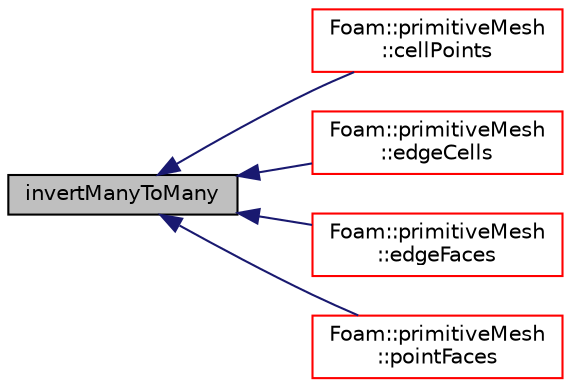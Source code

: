 digraph "invertManyToMany"
{
  bgcolor="transparent";
  edge [fontname="Helvetica",fontsize="10",labelfontname="Helvetica",labelfontsize="10"];
  node [fontname="Helvetica",fontsize="10",shape=record];
  rankdir="LR";
  Node1 [label="invertManyToMany",height=0.2,width=0.4,color="black", fillcolor="grey75", style="filled", fontcolor="black"];
  Node1 -> Node2 [dir="back",color="midnightblue",fontsize="10",style="solid",fontname="Helvetica"];
  Node2 [label="Foam::primitiveMesh\l::cellPoints",height=0.2,width=0.4,color="red",URL="$a01967.html#a7a21cd2cc265620ad74eb90bd39e17b3"];
  Node1 -> Node3 [dir="back",color="midnightblue",fontsize="10",style="solid",fontname="Helvetica"];
  Node3 [label="Foam::primitiveMesh\l::edgeCells",height=0.2,width=0.4,color="red",URL="$a01967.html#ace31b3054f7cff27298f5b79359efe2e"];
  Node1 -> Node4 [dir="back",color="midnightblue",fontsize="10",style="solid",fontname="Helvetica"];
  Node4 [label="Foam::primitiveMesh\l::edgeFaces",height=0.2,width=0.4,color="red",URL="$a01967.html#ab456054a1e7e1a07261799f50167916f"];
  Node1 -> Node5 [dir="back",color="midnightblue",fontsize="10",style="solid",fontname="Helvetica"];
  Node5 [label="Foam::primitiveMesh\l::pointFaces",height=0.2,width=0.4,color="red",URL="$a01967.html#a758f775d09e1be4cdd80daea4e402f55"];
}
